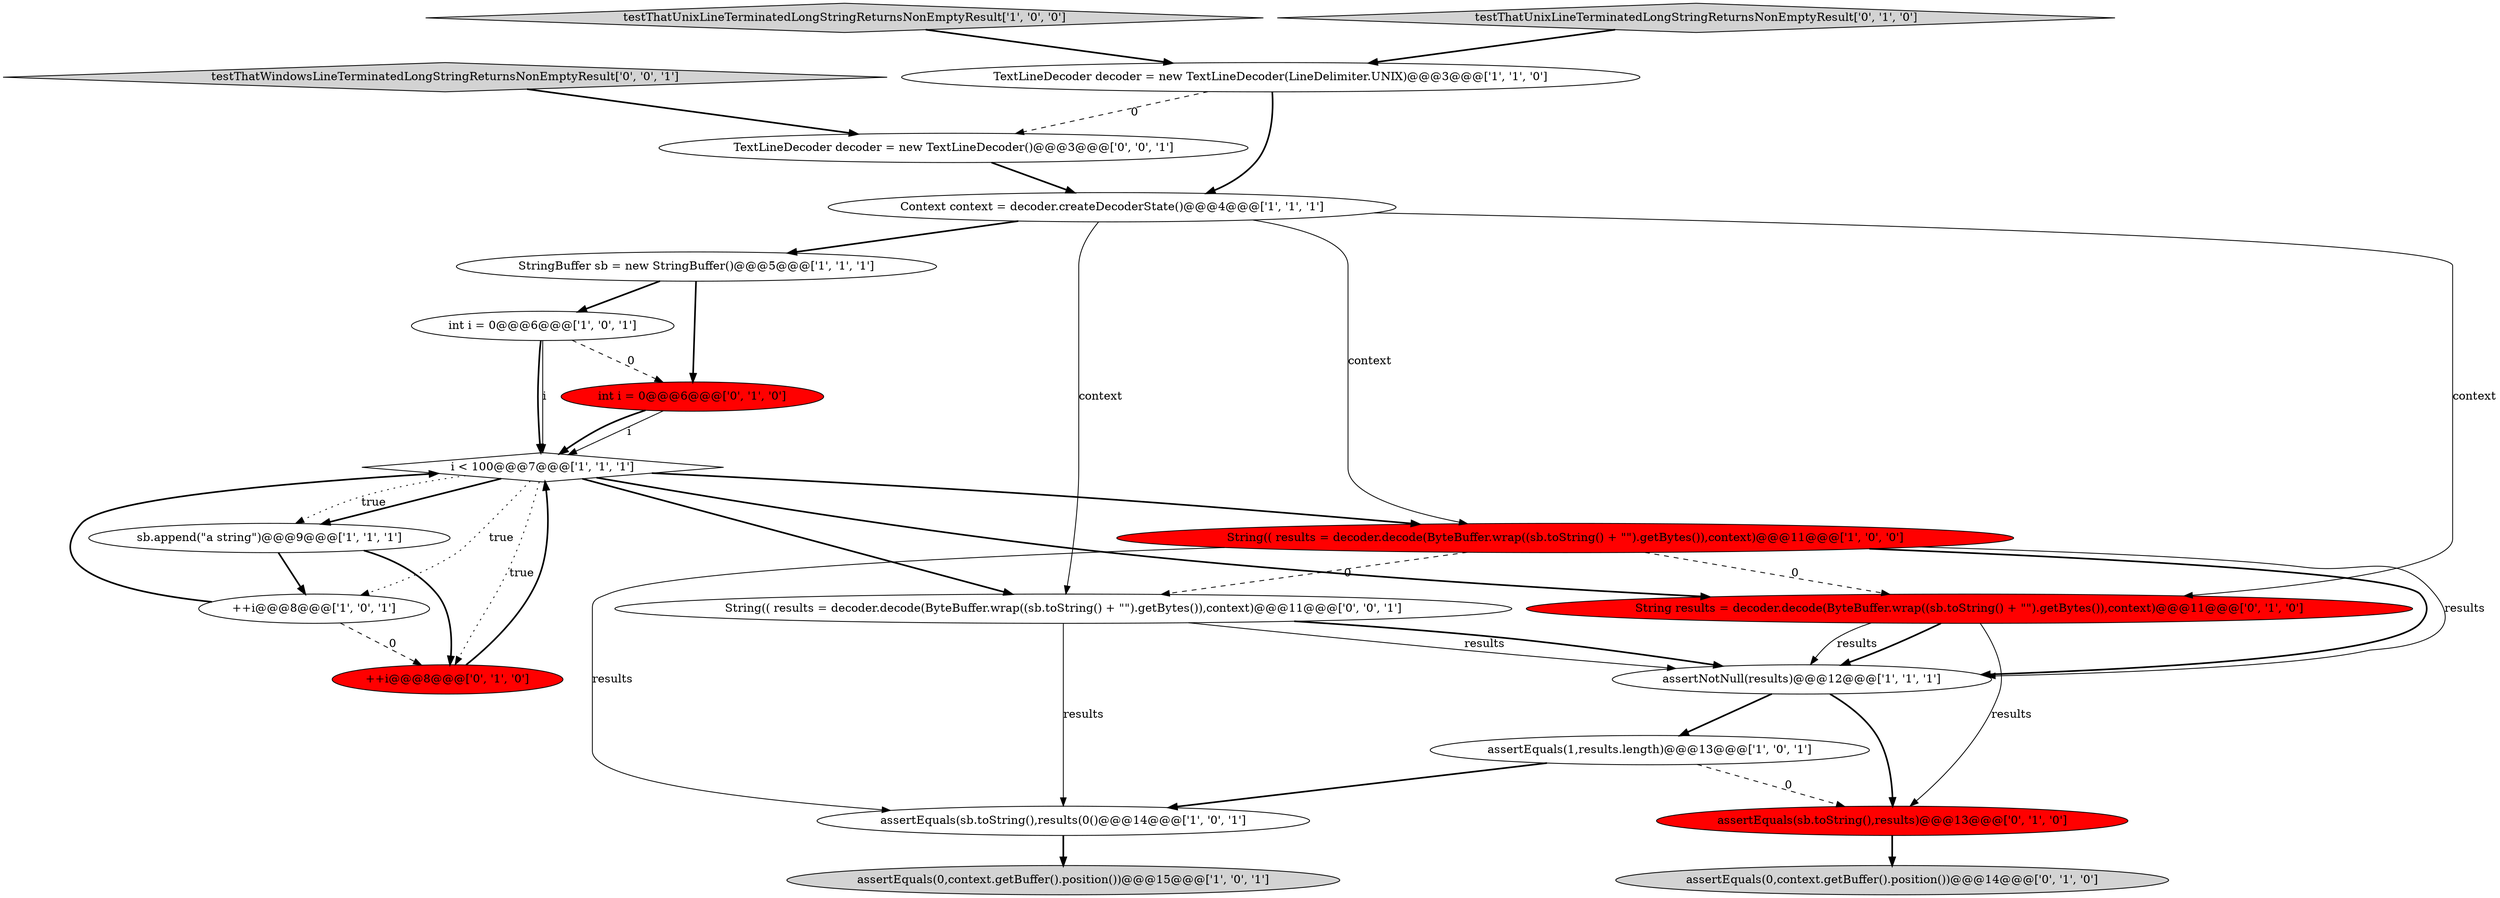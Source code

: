 digraph {
3 [style = filled, label = "int i = 0@@@6@@@['1', '0', '1']", fillcolor = white, shape = ellipse image = "AAA0AAABBB1BBB"];
12 [style = filled, label = "testThatUnixLineTerminatedLongStringReturnsNonEmptyResult['1', '0', '0']", fillcolor = lightgray, shape = diamond image = "AAA0AAABBB1BBB"];
16 [style = filled, label = "assertEquals(0,context.getBuffer().position())@@@14@@@['0', '1', '0']", fillcolor = lightgray, shape = ellipse image = "AAA0AAABBB2BBB"];
7 [style = filled, label = "i < 100@@@7@@@['1', '1', '1']", fillcolor = white, shape = diamond image = "AAA0AAABBB1BBB"];
15 [style = filled, label = "assertEquals(sb.toString(),results)@@@13@@@['0', '1', '0']", fillcolor = red, shape = ellipse image = "AAA1AAABBB2BBB"];
1 [style = filled, label = "Context context = decoder.createDecoderState()@@@4@@@['1', '1', '1']", fillcolor = white, shape = ellipse image = "AAA0AAABBB1BBB"];
10 [style = filled, label = "assertEquals(1,results.length)@@@13@@@['1', '0', '1']", fillcolor = white, shape = ellipse image = "AAA0AAABBB1BBB"];
21 [style = filled, label = "testThatWindowsLineTerminatedLongStringReturnsNonEmptyResult['0', '0', '1']", fillcolor = lightgray, shape = diamond image = "AAA0AAABBB3BBB"];
18 [style = filled, label = "++i@@@8@@@['0', '1', '0']", fillcolor = red, shape = ellipse image = "AAA1AAABBB2BBB"];
20 [style = filled, label = "String(( results = decoder.decode(ByteBuffer.wrap((sb.toString() + \"\").getBytes()),context)@@@11@@@['0', '0', '1']", fillcolor = white, shape = ellipse image = "AAA0AAABBB3BBB"];
19 [style = filled, label = "TextLineDecoder decoder = new TextLineDecoder()@@@3@@@['0', '0', '1']", fillcolor = white, shape = ellipse image = "AAA0AAABBB3BBB"];
8 [style = filled, label = "sb.append(\"a string\")@@@9@@@['1', '1', '1']", fillcolor = white, shape = ellipse image = "AAA0AAABBB1BBB"];
4 [style = filled, label = "StringBuffer sb = new StringBuffer()@@@5@@@['1', '1', '1']", fillcolor = white, shape = ellipse image = "AAA0AAABBB1BBB"];
13 [style = filled, label = "testThatUnixLineTerminatedLongStringReturnsNonEmptyResult['0', '1', '0']", fillcolor = lightgray, shape = diamond image = "AAA0AAABBB2BBB"];
17 [style = filled, label = "String results = decoder.decode(ByteBuffer.wrap((sb.toString() + \"\").getBytes()),context)@@@11@@@['0', '1', '0']", fillcolor = red, shape = ellipse image = "AAA1AAABBB2BBB"];
14 [style = filled, label = "int i = 0@@@6@@@['0', '1', '0']", fillcolor = red, shape = ellipse image = "AAA1AAABBB2BBB"];
5 [style = filled, label = "assertNotNull(results)@@@12@@@['1', '1', '1']", fillcolor = white, shape = ellipse image = "AAA0AAABBB1BBB"];
2 [style = filled, label = "++i@@@8@@@['1', '0', '1']", fillcolor = white, shape = ellipse image = "AAA0AAABBB1BBB"];
0 [style = filled, label = "TextLineDecoder decoder = new TextLineDecoder(LineDelimiter.UNIX)@@@3@@@['1', '1', '0']", fillcolor = white, shape = ellipse image = "AAA0AAABBB1BBB"];
9 [style = filled, label = "String(( results = decoder.decode(ByteBuffer.wrap((sb.toString() + \"\").getBytes()),context)@@@11@@@['1', '0', '0']", fillcolor = red, shape = ellipse image = "AAA1AAABBB1BBB"];
11 [style = filled, label = "assertEquals(sb.toString(),results(0()@@@14@@@['1', '0', '1']", fillcolor = white, shape = ellipse image = "AAA0AAABBB1BBB"];
6 [style = filled, label = "assertEquals(0,context.getBuffer().position())@@@15@@@['1', '0', '1']", fillcolor = lightgray, shape = ellipse image = "AAA0AAABBB1BBB"];
10->15 [style = dashed, label="0"];
9->20 [style = dashed, label="0"];
5->10 [style = bold, label=""];
4->3 [style = bold, label=""];
7->2 [style = dotted, label="true"];
1->4 [style = bold, label=""];
4->14 [style = bold, label=""];
17->5 [style = bold, label=""];
17->15 [style = solid, label="results"];
7->17 [style = bold, label=""];
1->9 [style = solid, label="context"];
21->19 [style = bold, label=""];
14->7 [style = solid, label="i"];
8->18 [style = bold, label=""];
0->19 [style = dashed, label="0"];
11->6 [style = bold, label=""];
3->7 [style = solid, label="i"];
17->5 [style = solid, label="results"];
5->15 [style = bold, label=""];
20->5 [style = solid, label="results"];
1->17 [style = solid, label="context"];
7->20 [style = bold, label=""];
7->8 [style = bold, label=""];
15->16 [style = bold, label=""];
12->0 [style = bold, label=""];
9->11 [style = solid, label="results"];
14->7 [style = bold, label=""];
20->5 [style = bold, label=""];
7->9 [style = bold, label=""];
19->1 [style = bold, label=""];
1->20 [style = solid, label="context"];
8->2 [style = bold, label=""];
3->7 [style = bold, label=""];
0->1 [style = bold, label=""];
9->17 [style = dashed, label="0"];
2->18 [style = dashed, label="0"];
7->18 [style = dotted, label="true"];
9->5 [style = bold, label=""];
9->5 [style = solid, label="results"];
2->7 [style = bold, label=""];
20->11 [style = solid, label="results"];
3->14 [style = dashed, label="0"];
18->7 [style = bold, label=""];
7->8 [style = dotted, label="true"];
13->0 [style = bold, label=""];
10->11 [style = bold, label=""];
}
